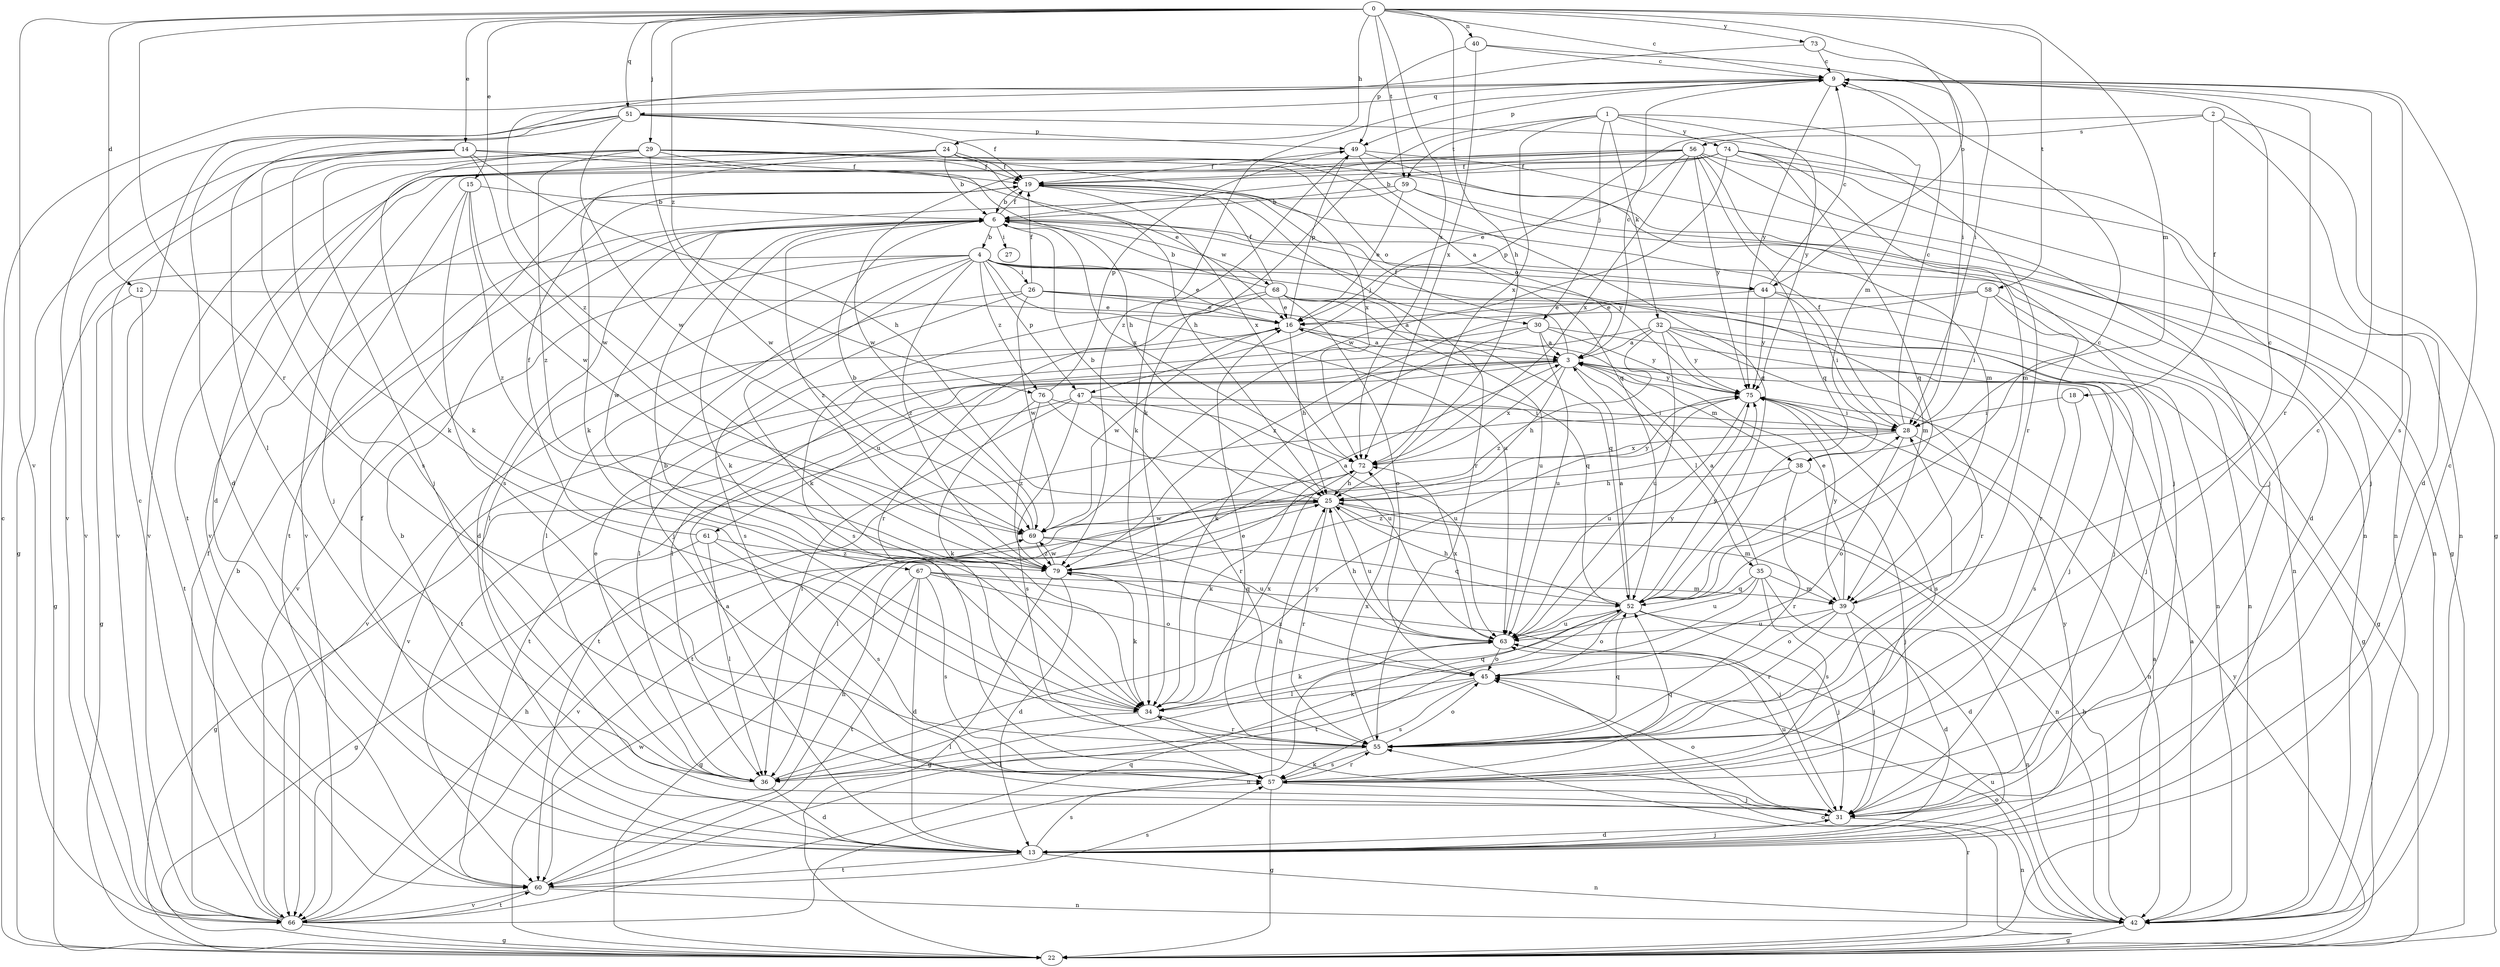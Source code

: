 strict digraph  {
0;
1;
2;
3;
4;
6;
9;
12;
13;
14;
15;
16;
18;
19;
22;
24;
25;
26;
27;
28;
29;
30;
31;
32;
34;
35;
36;
38;
39;
40;
42;
44;
45;
47;
49;
51;
52;
55;
56;
57;
58;
59;
60;
61;
63;
66;
67;
68;
69;
72;
73;
74;
75;
76;
79;
0 -> 9  [label=c];
0 -> 12  [label=d];
0 -> 14  [label=e];
0 -> 15  [label=e];
0 -> 24  [label=h];
0 -> 25  [label=h];
0 -> 29  [label=j];
0 -> 38  [label=m];
0 -> 40  [label=n];
0 -> 44  [label=o];
0 -> 51  [label=q];
0 -> 55  [label=r];
0 -> 58  [label=t];
0 -> 59  [label=t];
0 -> 66  [label=v];
0 -> 72  [label=x];
0 -> 73  [label=y];
0 -> 76  [label=z];
1 -> 30  [label=j];
1 -> 32  [label=k];
1 -> 34  [label=k];
1 -> 38  [label=m];
1 -> 59  [label=t];
1 -> 72  [label=x];
1 -> 74  [label=y];
1 -> 75  [label=y];
2 -> 13  [label=d];
2 -> 18  [label=f];
2 -> 22  [label=g];
2 -> 47  [label=p];
2 -> 56  [label=s];
3 -> 9  [label=c];
3 -> 19  [label=f];
3 -> 25  [label=h];
3 -> 35  [label=l];
3 -> 38  [label=m];
3 -> 60  [label=t];
3 -> 61  [label=u];
3 -> 66  [label=v];
3 -> 72  [label=x];
3 -> 75  [label=y];
4 -> 16  [label=e];
4 -> 22  [label=g];
4 -> 26  [label=i];
4 -> 30  [label=j];
4 -> 31  [label=j];
4 -> 34  [label=k];
4 -> 36  [label=l];
4 -> 39  [label=m];
4 -> 44  [label=o];
4 -> 47  [label=p];
4 -> 63  [label=u];
4 -> 66  [label=v];
4 -> 76  [label=z];
4 -> 79  [label=z];
6 -> 4  [label=b];
6 -> 13  [label=d];
6 -> 19  [label=f];
6 -> 27  [label=i];
6 -> 34  [label=k];
6 -> 42  [label=n];
6 -> 44  [label=o];
6 -> 67  [label=w];
6 -> 68  [label=w];
6 -> 72  [label=x];
6 -> 75  [label=y];
6 -> 79  [label=z];
9 -> 49  [label=p];
9 -> 51  [label=q];
9 -> 55  [label=r];
9 -> 57  [label=s];
9 -> 75  [label=y];
9 -> 79  [label=z];
12 -> 16  [label=e];
12 -> 22  [label=g];
12 -> 60  [label=t];
13 -> 3  [label=a];
13 -> 6  [label=b];
13 -> 9  [label=c];
13 -> 19  [label=f];
13 -> 31  [label=j];
13 -> 42  [label=n];
13 -> 57  [label=s];
13 -> 60  [label=t];
13 -> 75  [label=y];
14 -> 16  [label=e];
14 -> 19  [label=f];
14 -> 22  [label=g];
14 -> 25  [label=h];
14 -> 34  [label=k];
14 -> 57  [label=s];
14 -> 66  [label=v];
14 -> 69  [label=w];
15 -> 6  [label=b];
15 -> 31  [label=j];
15 -> 57  [label=s];
15 -> 69  [label=w];
15 -> 79  [label=z];
16 -> 3  [label=a];
16 -> 25  [label=h];
16 -> 49  [label=p];
16 -> 52  [label=q];
16 -> 66  [label=v];
16 -> 69  [label=w];
18 -> 28  [label=i];
18 -> 57  [label=s];
19 -> 6  [label=b];
19 -> 55  [label=r];
19 -> 72  [label=x];
22 -> 3  [label=a];
22 -> 9  [label=c];
22 -> 45  [label=o];
22 -> 55  [label=r];
22 -> 69  [label=w];
22 -> 75  [label=y];
24 -> 3  [label=a];
24 -> 6  [label=b];
24 -> 13  [label=d];
24 -> 19  [label=f];
24 -> 25  [label=h];
24 -> 34  [label=k];
24 -> 66  [label=v];
25 -> 6  [label=b];
25 -> 22  [label=g];
25 -> 39  [label=m];
25 -> 42  [label=n];
25 -> 55  [label=r];
25 -> 63  [label=u];
25 -> 66  [label=v];
25 -> 69  [label=w];
25 -> 75  [label=y];
26 -> 3  [label=a];
26 -> 16  [label=e];
26 -> 19  [label=f];
26 -> 31  [label=j];
26 -> 36  [label=l];
26 -> 57  [label=s];
26 -> 69  [label=w];
28 -> 9  [label=c];
28 -> 19  [label=f];
28 -> 42  [label=n];
28 -> 45  [label=o];
28 -> 60  [label=t];
28 -> 72  [label=x];
29 -> 19  [label=f];
29 -> 25  [label=h];
29 -> 31  [label=j];
29 -> 34  [label=k];
29 -> 42  [label=n];
29 -> 52  [label=q];
29 -> 66  [label=v];
29 -> 69  [label=w];
29 -> 72  [label=x];
29 -> 79  [label=z];
30 -> 3  [label=a];
30 -> 31  [label=j];
30 -> 34  [label=k];
30 -> 36  [label=l];
30 -> 63  [label=u];
30 -> 75  [label=y];
31 -> 13  [label=d];
31 -> 34  [label=k];
31 -> 42  [label=n];
31 -> 45  [label=o];
31 -> 63  [label=u];
32 -> 3  [label=a];
32 -> 22  [label=g];
32 -> 31  [label=j];
32 -> 36  [label=l];
32 -> 55  [label=r];
32 -> 63  [label=u];
32 -> 75  [label=y];
32 -> 79  [label=z];
34 -> 6  [label=b];
34 -> 36  [label=l];
34 -> 52  [label=q];
34 -> 55  [label=r];
34 -> 72  [label=x];
35 -> 3  [label=a];
35 -> 13  [label=d];
35 -> 39  [label=m];
35 -> 52  [label=q];
35 -> 57  [label=s];
35 -> 60  [label=t];
35 -> 63  [label=u];
36 -> 13  [label=d];
36 -> 16  [label=e];
36 -> 75  [label=y];
38 -> 25  [label=h];
38 -> 31  [label=j];
38 -> 55  [label=r];
38 -> 79  [label=z];
39 -> 9  [label=c];
39 -> 13  [label=d];
39 -> 16  [label=e];
39 -> 31  [label=j];
39 -> 45  [label=o];
39 -> 55  [label=r];
39 -> 63  [label=u];
39 -> 75  [label=y];
40 -> 9  [label=c];
40 -> 28  [label=i];
40 -> 49  [label=p];
40 -> 72  [label=x];
42 -> 3  [label=a];
42 -> 22  [label=g];
42 -> 25  [label=h];
42 -> 45  [label=o];
42 -> 63  [label=u];
44 -> 9  [label=c];
44 -> 16  [label=e];
44 -> 28  [label=i];
44 -> 42  [label=n];
44 -> 75  [label=y];
45 -> 34  [label=k];
45 -> 36  [label=l];
45 -> 57  [label=s];
45 -> 79  [label=z];
47 -> 28  [label=i];
47 -> 36  [label=l];
47 -> 55  [label=r];
47 -> 57  [label=s];
47 -> 60  [label=t];
47 -> 63  [label=u];
49 -> 19  [label=f];
49 -> 22  [label=g];
49 -> 31  [label=j];
49 -> 34  [label=k];
49 -> 52  [label=q];
51 -> 13  [label=d];
51 -> 19  [label=f];
51 -> 36  [label=l];
51 -> 49  [label=p];
51 -> 55  [label=r];
51 -> 66  [label=v];
51 -> 69  [label=w];
52 -> 3  [label=a];
52 -> 9  [label=c];
52 -> 25  [label=h];
52 -> 28  [label=i];
52 -> 31  [label=j];
52 -> 36  [label=l];
52 -> 42  [label=n];
52 -> 45  [label=o];
52 -> 63  [label=u];
52 -> 75  [label=y];
55 -> 16  [label=e];
55 -> 28  [label=i];
55 -> 36  [label=l];
55 -> 45  [label=o];
55 -> 52  [label=q];
55 -> 57  [label=s];
55 -> 72  [label=x];
56 -> 16  [label=e];
56 -> 19  [label=f];
56 -> 31  [label=j];
56 -> 39  [label=m];
56 -> 42  [label=n];
56 -> 52  [label=q];
56 -> 60  [label=t];
56 -> 66  [label=v];
56 -> 69  [label=w];
56 -> 72  [label=x];
56 -> 75  [label=y];
57 -> 9  [label=c];
57 -> 22  [label=g];
57 -> 25  [label=h];
57 -> 31  [label=j];
57 -> 52  [label=q];
57 -> 55  [label=r];
58 -> 16  [label=e];
58 -> 22  [label=g];
58 -> 28  [label=i];
58 -> 55  [label=r];
58 -> 79  [label=z];
59 -> 6  [label=b];
59 -> 13  [label=d];
59 -> 16  [label=e];
59 -> 42  [label=n];
59 -> 60  [label=t];
60 -> 25  [label=h];
60 -> 42  [label=n];
60 -> 57  [label=s];
60 -> 66  [label=v];
61 -> 19  [label=f];
61 -> 22  [label=g];
61 -> 36  [label=l];
61 -> 57  [label=s];
61 -> 79  [label=z];
63 -> 25  [label=h];
63 -> 34  [label=k];
63 -> 45  [label=o];
63 -> 72  [label=x];
63 -> 75  [label=y];
66 -> 6  [label=b];
66 -> 9  [label=c];
66 -> 19  [label=f];
66 -> 22  [label=g];
66 -> 25  [label=h];
66 -> 52  [label=q];
66 -> 60  [label=t];
66 -> 63  [label=u];
67 -> 13  [label=d];
67 -> 22  [label=g];
67 -> 31  [label=j];
67 -> 39  [label=m];
67 -> 45  [label=o];
67 -> 57  [label=s];
67 -> 60  [label=t];
68 -> 6  [label=b];
68 -> 16  [label=e];
68 -> 19  [label=f];
68 -> 42  [label=n];
68 -> 45  [label=o];
68 -> 52  [label=q];
68 -> 55  [label=r];
68 -> 57  [label=s];
68 -> 63  [label=u];
69 -> 6  [label=b];
69 -> 52  [label=q];
69 -> 63  [label=u];
69 -> 79  [label=z];
72 -> 25  [label=h];
72 -> 34  [label=k];
72 -> 36  [label=l];
73 -> 9  [label=c];
73 -> 28  [label=i];
73 -> 79  [label=z];
74 -> 6  [label=b];
74 -> 19  [label=f];
74 -> 31  [label=j];
74 -> 39  [label=m];
74 -> 42  [label=n];
74 -> 52  [label=q];
74 -> 66  [label=v];
74 -> 69  [label=w];
75 -> 28  [label=i];
75 -> 57  [label=s];
75 -> 60  [label=t];
75 -> 63  [label=u];
76 -> 28  [label=i];
76 -> 34  [label=k];
76 -> 49  [label=p];
76 -> 63  [label=u];
76 -> 79  [label=z];
79 -> 3  [label=a];
79 -> 13  [label=d];
79 -> 22  [label=g];
79 -> 34  [label=k];
79 -> 52  [label=q];
79 -> 69  [label=w];
}
